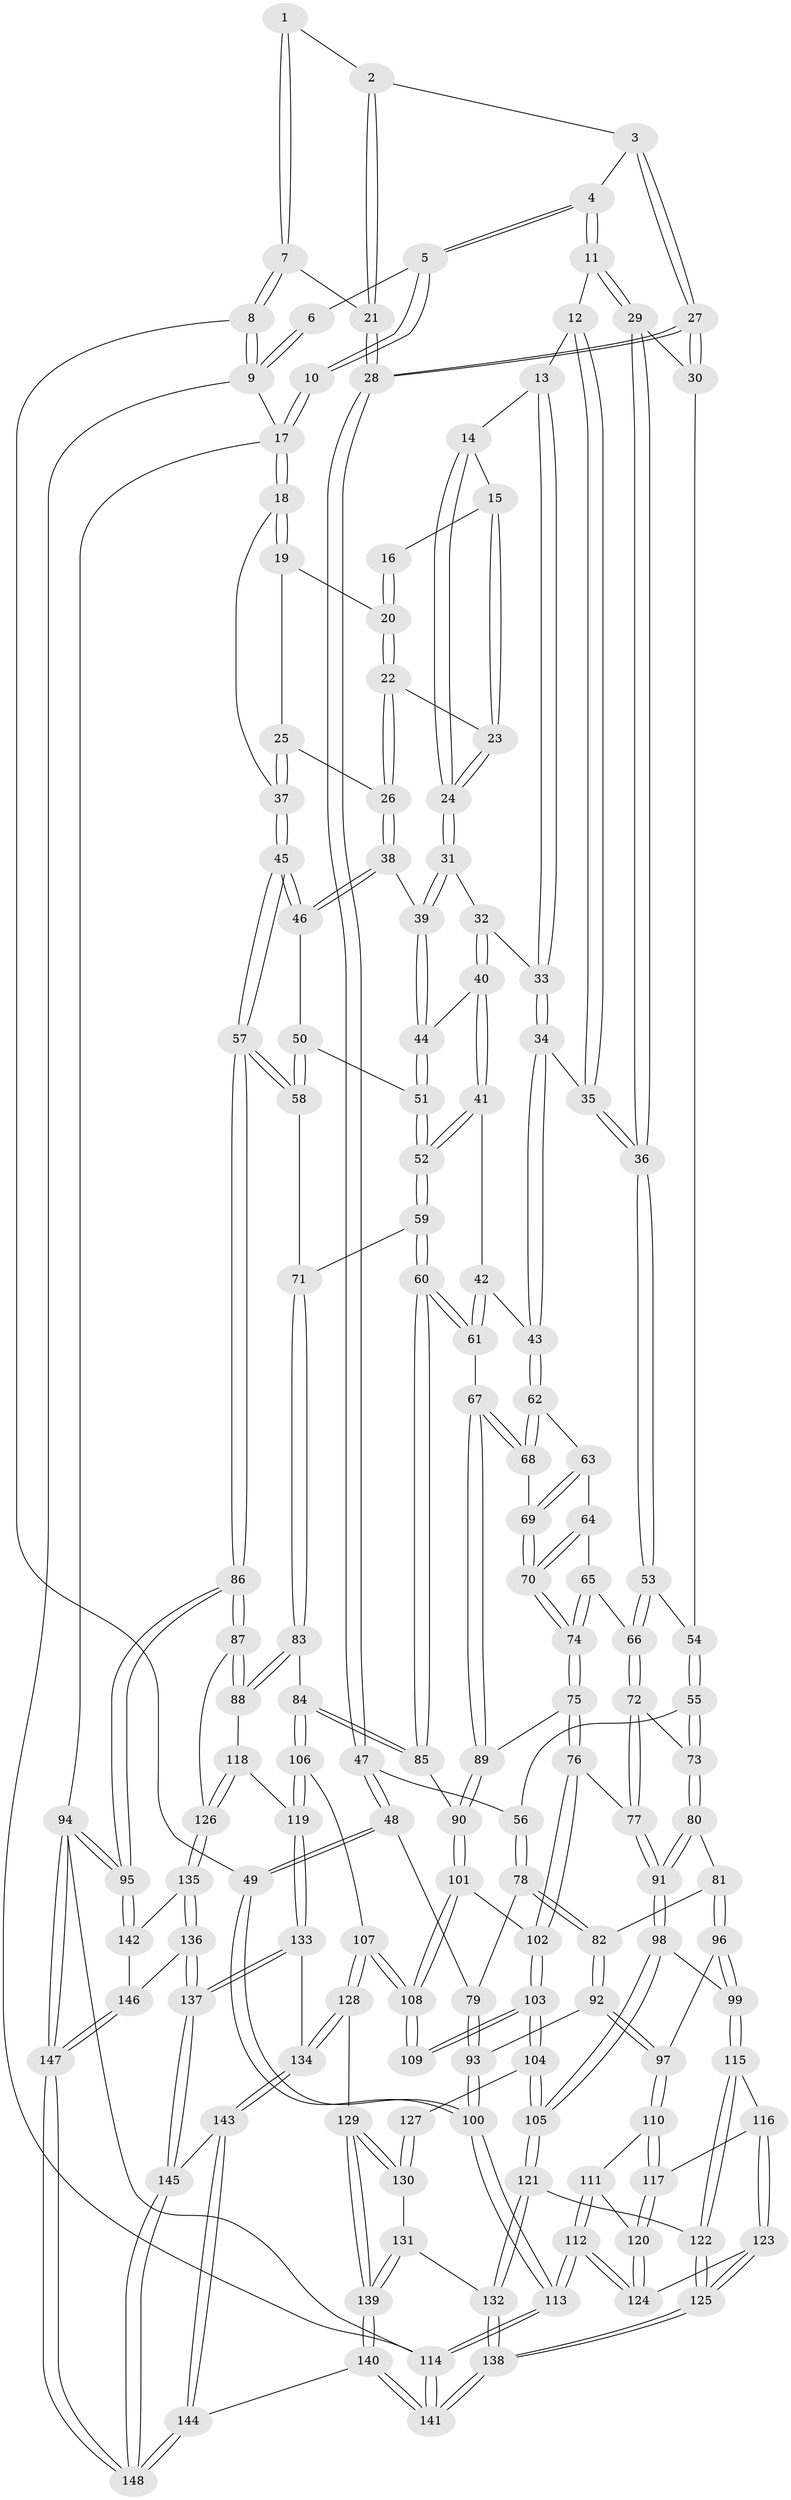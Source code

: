 // coarse degree distribution, {3: 0.6923076923076923, 4: 0.25, 2: 0.057692307692307696}
// Generated by graph-tools (version 1.1) at 2025/38/03/04/25 23:38:27]
// undirected, 148 vertices, 367 edges
graph export_dot {
  node [color=gray90,style=filled];
  1 [pos="+0.06083749526382037+0.03519762267587767"];
  2 [pos="+0.11690981559039534+0.08226183403413864"];
  3 [pos="+0.23860166233744765+0.03981244706002205"];
  4 [pos="+0.33146059482372914+0"];
  5 [pos="+0.32646532596078326+0"];
  6 [pos="+0.04481481461886902+0"];
  7 [pos="+0+0.16410794841536355"];
  8 [pos="+0+0.14432729854502568"];
  9 [pos="+0+0"];
  10 [pos="+0.8087660938753641+0"];
  11 [pos="+0.41778359513177565+0.07210897008775038"];
  12 [pos="+0.49070164607933625+0.10418259255690689"];
  13 [pos="+0.49232604067700114+0.10455498432341426"];
  14 [pos="+0.6459987910900665+0.06273054159342997"];
  15 [pos="+0.7100050657177843+0.0008481299517945155"];
  16 [pos="+0.7730155350957958+0"];
  17 [pos="+1+0"];
  18 [pos="+1+0"];
  19 [pos="+0.9163375511321471+0.1204183791889912"];
  20 [pos="+0.8303903039103224+0.12407748605546891"];
  21 [pos="+0.029084215348350276+0.1825264869710579"];
  22 [pos="+0.8067616278115755+0.18586120199466544"];
  23 [pos="+0.7435255664612074+0.14511843063396931"];
  24 [pos="+0.6579753600144513+0.20150413373796092"];
  25 [pos="+0.8548330062902321+0.20090196105841815"];
  26 [pos="+0.8160061937033752+0.21475427067820094"];
  27 [pos="+0.1814523947251562+0.2417355141597509"];
  28 [pos="+0.14002714361538657+0.2670690962741214"];
  29 [pos="+0.3846978240399296+0.18632947075873668"];
  30 [pos="+0.26738935724219093+0.25381344679798024"];
  31 [pos="+0.6571217903275204+0.2035820630573909"];
  32 [pos="+0.6532254983482026+0.20777396314176927"];
  33 [pos="+0.5707802514335094+0.18652025944763512"];
  34 [pos="+0.5290175506864049+0.3129146697019654"];
  35 [pos="+0.5104564235305542+0.3112613565847425"];
  36 [pos="+0.4400391926254693+0.3240863488640986"];
  37 [pos="+1+0.20100864794841478"];
  38 [pos="+0.8151454730283194+0.21865059505463616"];
  39 [pos="+0.7744555406325765+0.23060353728826116"];
  40 [pos="+0.6528126558245038+0.23363425634480903"];
  41 [pos="+0.6350212426566385+0.2717379785629201"];
  42 [pos="+0.5818858807935409+0.3131448765697971"];
  43 [pos="+0.5364251946255861+0.3164453099115215"];
  44 [pos="+0.723514398321047+0.2817705694422239"];
  45 [pos="+1+0.30631321879649875"];
  46 [pos="+0.8417469372245415+0.2882468852901953"];
  47 [pos="+0.12971572749060487+0.33131499085475985"];
  48 [pos="+0+0.4211504854292986"];
  49 [pos="+0+0.42217042192228066"];
  50 [pos="+0.8411626728602508+0.28942497627052916"];
  51 [pos="+0.7318766317559631+0.35492456464184763"];
  52 [pos="+0.7230698025259882+0.3694918756664345"];
  53 [pos="+0.4341263630391105+0.332346902575926"];
  54 [pos="+0.302627324627132+0.3096266619898131"];
  55 [pos="+0.2874838119565397+0.39568400132160886"];
  56 [pos="+0.1303325591694787+0.33246888327042307"];
  57 [pos="+1+0.4266242678843728"];
  58 [pos="+0.8578035997127569+0.4061803721330114"];
  59 [pos="+0.7202125281861813+0.3818923290034892"];
  60 [pos="+0.6919108478308752+0.41566112490041734"];
  61 [pos="+0.6805141196096994+0.4144481393271666"];
  62 [pos="+0.5467103813073174+0.3644452030637848"];
  63 [pos="+0.5396302142447954+0.3996688202512352"];
  64 [pos="+0.5145811885737291+0.41239870734942374"];
  65 [pos="+0.4745305718927052+0.4130422251642028"];
  66 [pos="+0.42698158421116605+0.3576946073178642"];
  67 [pos="+0.6217735838700179+0.4344138110254231"];
  68 [pos="+0.6211855886285405+0.4343210743419543"];
  69 [pos="+0.5530099045249899+0.44762216891122575"];
  70 [pos="+0.5245403307916944+0.4785456865930261"];
  71 [pos="+0.845417422738963+0.41602048157234256"];
  72 [pos="+0.40771104950274034+0.38210183357484917"];
  73 [pos="+0.31548699179472767+0.4397939241378571"];
  74 [pos="+0.5081534106081607+0.5007205281428047"];
  75 [pos="+0.5038262546786285+0.5185022200319866"];
  76 [pos="+0.49853963325149014+0.5268176095985773"];
  77 [pos="+0.4537997852125447+0.530306004786822"];
  78 [pos="+0.14257662691858627+0.41774796109165324"];
  79 [pos="+0.016050569292827162+0.4831424876136475"];
  80 [pos="+0.30675463302594363+0.4753353864996403"];
  81 [pos="+0.2732910941842807+0.49007076382512477"];
  82 [pos="+0.16429679175631848+0.4821574777608587"];
  83 [pos="+0.8106369900200704+0.5662892218459317"];
  84 [pos="+0.8012563237626644+0.5656716747106937"];
  85 [pos="+0.7279047364273337+0.5233412702593234"];
  86 [pos="+1+0.6032540124181103"];
  87 [pos="+1+0.640807729415194"];
  88 [pos="+0.8579327097723632+0.5914328462136066"];
  89 [pos="+0.6008802465568988+0.5007683092813253"];
  90 [pos="+0.6513934826619694+0.5571904140593951"];
  91 [pos="+0.3897527756363142+0.5577427167351158"];
  92 [pos="+0.12049765929193439+0.5543460502859301"];
  93 [pos="+0.08785646759937604+0.5491380116188486"];
  94 [pos="+1+1"];
  95 [pos="+1+0.9596253222094714"];
  96 [pos="+0.24614380958351115+0.6017733768933491"];
  97 [pos="+0.13596342359654345+0.5919934306291015"];
  98 [pos="+0.37442056841798244+0.6245966213464913"];
  99 [pos="+0.2721217845396247+0.6334067394860898"];
  100 [pos="+0+0.7498626623553452"];
  101 [pos="+0.6458674092377437+0.5635939974179135"];
  102 [pos="+0.5323232248300762+0.5766125339234064"];
  103 [pos="+0.5343944609047461+0.6285131965688745"];
  104 [pos="+0.42995432998487176+0.7045302866461289"];
  105 [pos="+0.41344120860848294+0.709043655542446"];
  106 [pos="+0.6693831989814297+0.7185146603230842"];
  107 [pos="+0.6477968891794578+0.7136288710779398"];
  108 [pos="+0.635255977715262+0.7042996053216642"];
  109 [pos="+0.6283285786229912+0.702901150659501"];
  110 [pos="+0.13435813068908256+0.6034980937973329"];
  111 [pos="+0.10509549568823348+0.6494513222556004"];
  112 [pos="+0+0.8196300934143541"];
  113 [pos="+0+0.8327557844578035"];
  114 [pos="+0+1"];
  115 [pos="+0.23371092466162158+0.7140833149947786"];
  116 [pos="+0.23290141366111053+0.7143498502482865"];
  117 [pos="+0.2173871183132384+0.7131502361899653"];
  118 [pos="+0.767546854275094+0.741305193476672"];
  119 [pos="+0.7009441937168233+0.7494018539153781"];
  120 [pos="+0.1472701734036396+0.7465784099362404"];
  121 [pos="+0.40795122119924226+0.7242310244376023"];
  122 [pos="+0.34212709744707115+0.7689552146316643"];
  123 [pos="+0.21707216352682793+0.8897964427112248"];
  124 [pos="+0.10380155797152356+0.8066045496504893"];
  125 [pos="+0.27816785277271655+0.9662847592707745"];
  126 [pos="+0.8944665466454969+0.7920369765434837"];
  127 [pos="+0.546723900841961+0.7370830832139148"];
  128 [pos="+0.5766104515184988+0.8461414950182131"];
  129 [pos="+0.5677076210890281+0.8450821288351826"];
  130 [pos="+0.521147286561089+0.8264426392161558"];
  131 [pos="+0.4906774387810166+0.8286495397779982"];
  132 [pos="+0.47066345604919757+0.8206026479761556"];
  133 [pos="+0.7158734173293777+0.8321498493471146"];
  134 [pos="+0.5832209500839349+0.8529249886443642"];
  135 [pos="+0.8897587988215809+0.8061435568284208"];
  136 [pos="+0.8725492258808535+0.8343620444577655"];
  137 [pos="+0.7627343659455533+0.9185200204139284"];
  138 [pos="+0.2881244054429448+1"];
  139 [pos="+0.48761906236110014+0.9737207862403621"];
  140 [pos="+0.4477992606106777+1"];
  141 [pos="+0.29510227942280126+1"];
  142 [pos="+0.9821580292354235+0.8930398958431123"];
  143 [pos="+0.6003787519502604+0.894068023206183"];
  144 [pos="+0.5089164684926364+1"];
  145 [pos="+0.760271812594211+0.9277755715992992"];
  146 [pos="+0.9315001606750645+0.9347548494409598"];
  147 [pos="+0.9691265358145411+1"];
  148 [pos="+0.7671020134340156+1"];
  1 -- 2;
  1 -- 7;
  1 -- 7;
  2 -- 3;
  2 -- 21;
  2 -- 21;
  3 -- 4;
  3 -- 27;
  3 -- 27;
  4 -- 5;
  4 -- 5;
  4 -- 11;
  4 -- 11;
  5 -- 6;
  5 -- 10;
  5 -- 10;
  6 -- 9;
  6 -- 9;
  7 -- 8;
  7 -- 8;
  7 -- 21;
  8 -- 9;
  8 -- 9;
  8 -- 49;
  9 -- 17;
  9 -- 114;
  10 -- 17;
  10 -- 17;
  11 -- 12;
  11 -- 29;
  11 -- 29;
  12 -- 13;
  12 -- 35;
  12 -- 35;
  13 -- 14;
  13 -- 33;
  13 -- 33;
  14 -- 15;
  14 -- 24;
  14 -- 24;
  15 -- 16;
  15 -- 23;
  15 -- 23;
  16 -- 20;
  16 -- 20;
  17 -- 18;
  17 -- 18;
  17 -- 94;
  18 -- 19;
  18 -- 19;
  18 -- 37;
  19 -- 20;
  19 -- 25;
  20 -- 22;
  20 -- 22;
  21 -- 28;
  21 -- 28;
  22 -- 23;
  22 -- 26;
  22 -- 26;
  23 -- 24;
  23 -- 24;
  24 -- 31;
  24 -- 31;
  25 -- 26;
  25 -- 37;
  25 -- 37;
  26 -- 38;
  26 -- 38;
  27 -- 28;
  27 -- 28;
  27 -- 30;
  27 -- 30;
  28 -- 47;
  28 -- 47;
  29 -- 30;
  29 -- 36;
  29 -- 36;
  30 -- 54;
  31 -- 32;
  31 -- 39;
  31 -- 39;
  32 -- 33;
  32 -- 40;
  32 -- 40;
  33 -- 34;
  33 -- 34;
  34 -- 35;
  34 -- 43;
  34 -- 43;
  35 -- 36;
  35 -- 36;
  36 -- 53;
  36 -- 53;
  37 -- 45;
  37 -- 45;
  38 -- 39;
  38 -- 46;
  38 -- 46;
  39 -- 44;
  39 -- 44;
  40 -- 41;
  40 -- 41;
  40 -- 44;
  41 -- 42;
  41 -- 52;
  41 -- 52;
  42 -- 43;
  42 -- 61;
  42 -- 61;
  43 -- 62;
  43 -- 62;
  44 -- 51;
  44 -- 51;
  45 -- 46;
  45 -- 46;
  45 -- 57;
  45 -- 57;
  46 -- 50;
  47 -- 48;
  47 -- 48;
  47 -- 56;
  48 -- 49;
  48 -- 49;
  48 -- 79;
  49 -- 100;
  49 -- 100;
  50 -- 51;
  50 -- 58;
  50 -- 58;
  51 -- 52;
  51 -- 52;
  52 -- 59;
  52 -- 59;
  53 -- 54;
  53 -- 66;
  53 -- 66;
  54 -- 55;
  54 -- 55;
  55 -- 56;
  55 -- 73;
  55 -- 73;
  56 -- 78;
  56 -- 78;
  57 -- 58;
  57 -- 58;
  57 -- 86;
  57 -- 86;
  58 -- 71;
  59 -- 60;
  59 -- 60;
  59 -- 71;
  60 -- 61;
  60 -- 61;
  60 -- 85;
  60 -- 85;
  61 -- 67;
  62 -- 63;
  62 -- 68;
  62 -- 68;
  63 -- 64;
  63 -- 69;
  63 -- 69;
  64 -- 65;
  64 -- 70;
  64 -- 70;
  65 -- 66;
  65 -- 74;
  65 -- 74;
  66 -- 72;
  66 -- 72;
  67 -- 68;
  67 -- 68;
  67 -- 89;
  67 -- 89;
  68 -- 69;
  69 -- 70;
  69 -- 70;
  70 -- 74;
  70 -- 74;
  71 -- 83;
  71 -- 83;
  72 -- 73;
  72 -- 77;
  72 -- 77;
  73 -- 80;
  73 -- 80;
  74 -- 75;
  74 -- 75;
  75 -- 76;
  75 -- 76;
  75 -- 89;
  76 -- 77;
  76 -- 102;
  76 -- 102;
  77 -- 91;
  77 -- 91;
  78 -- 79;
  78 -- 82;
  78 -- 82;
  79 -- 93;
  79 -- 93;
  80 -- 81;
  80 -- 91;
  80 -- 91;
  81 -- 82;
  81 -- 96;
  81 -- 96;
  82 -- 92;
  82 -- 92;
  83 -- 84;
  83 -- 88;
  83 -- 88;
  84 -- 85;
  84 -- 85;
  84 -- 106;
  84 -- 106;
  85 -- 90;
  86 -- 87;
  86 -- 87;
  86 -- 95;
  86 -- 95;
  87 -- 88;
  87 -- 88;
  87 -- 126;
  88 -- 118;
  89 -- 90;
  89 -- 90;
  90 -- 101;
  90 -- 101;
  91 -- 98;
  91 -- 98;
  92 -- 93;
  92 -- 97;
  92 -- 97;
  93 -- 100;
  93 -- 100;
  94 -- 95;
  94 -- 95;
  94 -- 147;
  94 -- 147;
  94 -- 114;
  95 -- 142;
  95 -- 142;
  96 -- 97;
  96 -- 99;
  96 -- 99;
  97 -- 110;
  97 -- 110;
  98 -- 99;
  98 -- 105;
  98 -- 105;
  99 -- 115;
  99 -- 115;
  100 -- 113;
  100 -- 113;
  101 -- 102;
  101 -- 108;
  101 -- 108;
  102 -- 103;
  102 -- 103;
  103 -- 104;
  103 -- 104;
  103 -- 109;
  103 -- 109;
  104 -- 105;
  104 -- 105;
  104 -- 127;
  105 -- 121;
  105 -- 121;
  106 -- 107;
  106 -- 119;
  106 -- 119;
  107 -- 108;
  107 -- 108;
  107 -- 128;
  107 -- 128;
  108 -- 109;
  108 -- 109;
  110 -- 111;
  110 -- 117;
  110 -- 117;
  111 -- 112;
  111 -- 112;
  111 -- 120;
  112 -- 113;
  112 -- 113;
  112 -- 124;
  112 -- 124;
  113 -- 114;
  113 -- 114;
  114 -- 141;
  114 -- 141;
  115 -- 116;
  115 -- 122;
  115 -- 122;
  116 -- 117;
  116 -- 123;
  116 -- 123;
  117 -- 120;
  117 -- 120;
  118 -- 119;
  118 -- 126;
  118 -- 126;
  119 -- 133;
  119 -- 133;
  120 -- 124;
  120 -- 124;
  121 -- 122;
  121 -- 132;
  121 -- 132;
  122 -- 125;
  122 -- 125;
  123 -- 124;
  123 -- 125;
  123 -- 125;
  125 -- 138;
  125 -- 138;
  126 -- 135;
  126 -- 135;
  127 -- 130;
  127 -- 130;
  128 -- 129;
  128 -- 134;
  128 -- 134;
  129 -- 130;
  129 -- 130;
  129 -- 139;
  129 -- 139;
  130 -- 131;
  131 -- 132;
  131 -- 139;
  131 -- 139;
  132 -- 138;
  132 -- 138;
  133 -- 134;
  133 -- 137;
  133 -- 137;
  134 -- 143;
  134 -- 143;
  135 -- 136;
  135 -- 136;
  135 -- 142;
  136 -- 137;
  136 -- 137;
  136 -- 146;
  137 -- 145;
  137 -- 145;
  138 -- 141;
  138 -- 141;
  139 -- 140;
  139 -- 140;
  140 -- 141;
  140 -- 141;
  140 -- 144;
  142 -- 146;
  143 -- 144;
  143 -- 144;
  143 -- 145;
  144 -- 148;
  144 -- 148;
  145 -- 148;
  145 -- 148;
  146 -- 147;
  146 -- 147;
  147 -- 148;
  147 -- 148;
}
